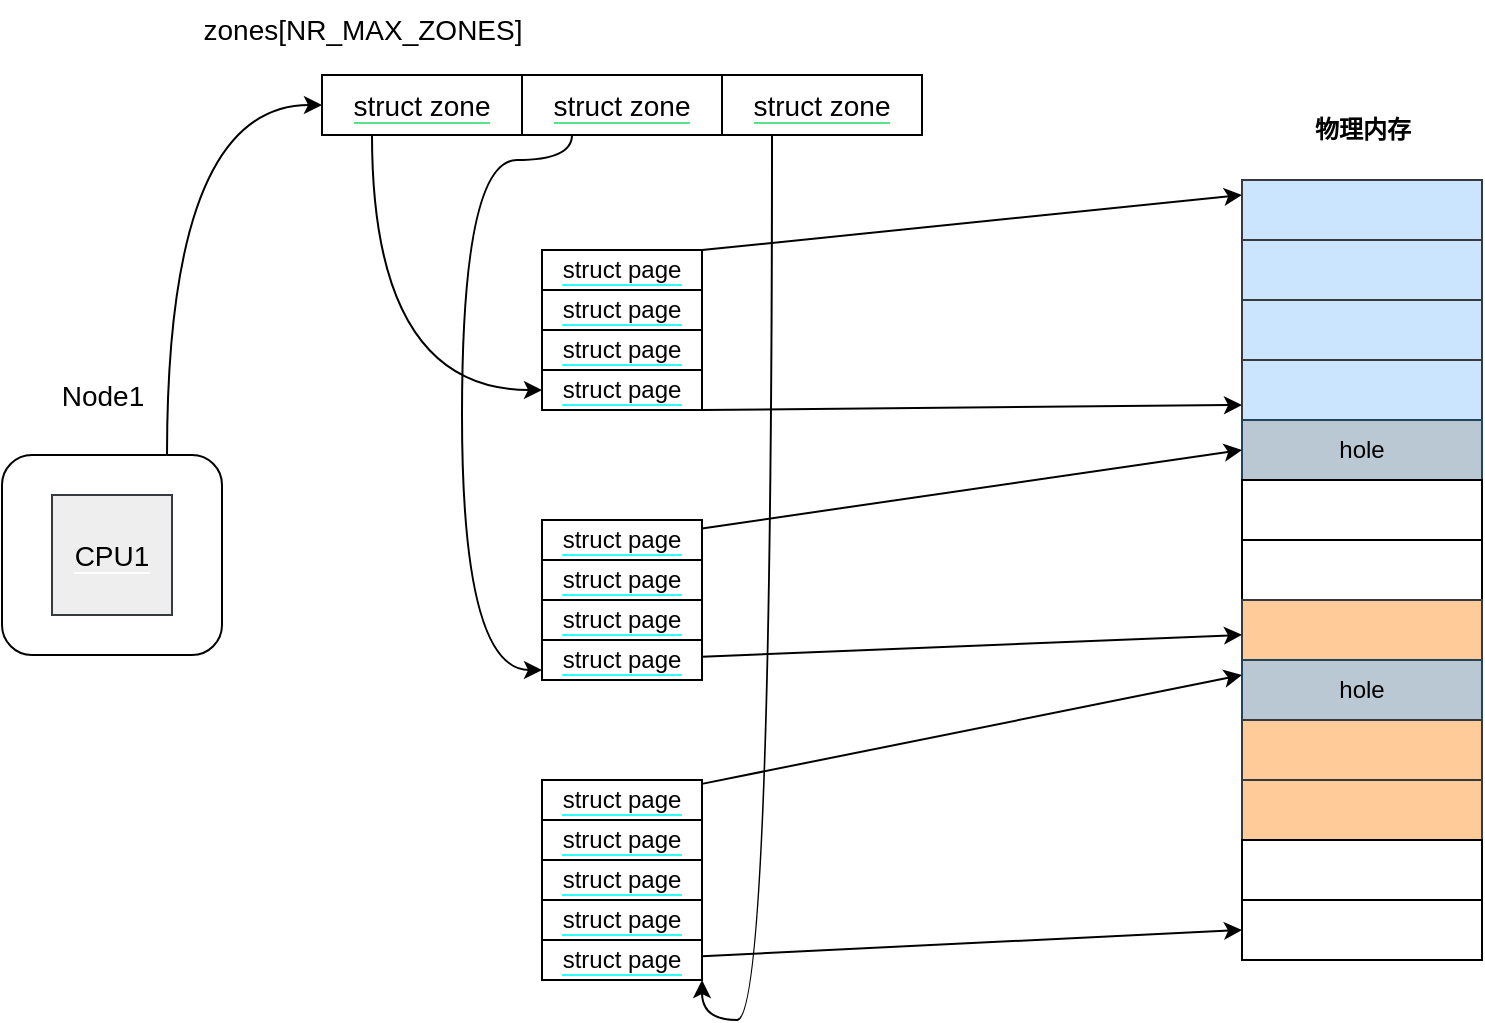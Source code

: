 <mxfile version="20.8.23" type="device"><diagram name="Page-1" id="c7558073-3199-34d8-9f00-42111426c3f3"><mxGraphModel dx="1221" dy="704" grid="1" gridSize="10" guides="1" tooltips="1" connect="1" arrows="1" fold="1" page="1" pageScale="1" pageWidth="826" pageHeight="1169" background="none" math="0" shadow="0"><root><mxCell id="0"/><mxCell id="1" parent="0"/><mxCell id="8m3beTwyRqIR_tZnSEBx-558" value="" style="rounded=0;whiteSpace=wrap;html=1;labelBackgroundColor=#33FFFF;fillColor=#cce5ff;strokeColor=#36393d;" vertex="1" parent="1"><mxGeometry x="680" y="140" width="120" height="30" as="geometry"/></mxCell><mxCell id="8m3beTwyRqIR_tZnSEBx-559" value="" style="rounded=0;whiteSpace=wrap;html=1;labelBackgroundColor=#33FFFF;fillColor=#cce5ff;strokeColor=#36393d;" vertex="1" parent="1"><mxGeometry x="680" y="170" width="120" height="30" as="geometry"/></mxCell><mxCell id="8m3beTwyRqIR_tZnSEBx-560" value="" style="rounded=0;whiteSpace=wrap;html=1;labelBackgroundColor=#33FFFF;fillColor=#cce5ff;strokeColor=#36393d;" vertex="1" parent="1"><mxGeometry x="680" y="200" width="120" height="30" as="geometry"/></mxCell><mxCell id="8m3beTwyRqIR_tZnSEBx-561" value="" style="rounded=0;whiteSpace=wrap;html=1;labelBackgroundColor=#33FFFF;fillColor=#cce5ff;strokeColor=#36393d;" vertex="1" parent="1"><mxGeometry x="680" y="230" width="120" height="30" as="geometry"/></mxCell><mxCell id="8m3beTwyRqIR_tZnSEBx-562" value="hole" style="rounded=0;whiteSpace=wrap;html=1;labelBackgroundColor=none;fillColor=#bac8d3;strokeColor=#23445d;" vertex="1" parent="1"><mxGeometry x="680" y="260" width="120" height="30" as="geometry"/></mxCell><mxCell id="8m3beTwyRqIR_tZnSEBx-563" value="" style="rounded=0;whiteSpace=wrap;html=1;labelBackgroundColor=#33FFFF;" vertex="1" parent="1"><mxGeometry x="680" y="290" width="120" height="30" as="geometry"/></mxCell><mxCell id="8m3beTwyRqIR_tZnSEBx-564" value="" style="rounded=0;whiteSpace=wrap;html=1;labelBackgroundColor=#33FFFF;" vertex="1" parent="1"><mxGeometry x="680" y="320" width="120" height="30" as="geometry"/></mxCell><mxCell id="8m3beTwyRqIR_tZnSEBx-565" value="" style="rounded=0;whiteSpace=wrap;html=1;labelBackgroundColor=#33FFFF;fillColor=#ffcc99;strokeColor=#36393d;" vertex="1" parent="1"><mxGeometry x="680" y="350" width="120" height="30" as="geometry"/></mxCell><mxCell id="8m3beTwyRqIR_tZnSEBx-566" value="hole" style="rounded=0;whiteSpace=wrap;html=1;labelBackgroundColor=#FFFFF;fillColor=#bac8d3;strokeColor=#23445d;" vertex="1" parent="1"><mxGeometry x="680" y="380" width="120" height="30" as="geometry"/></mxCell><mxCell id="8m3beTwyRqIR_tZnSEBx-567" value="" style="rounded=0;whiteSpace=wrap;html=1;labelBackgroundColor=#33FFFF;fillColor=#ffcc99;strokeColor=#36393d;" vertex="1" parent="1"><mxGeometry x="680" y="410" width="120" height="30" as="geometry"/></mxCell><mxCell id="8m3beTwyRqIR_tZnSEBx-568" value="" style="rounded=0;whiteSpace=wrap;html=1;labelBackgroundColor=#33FFFF;fillColor=#ffcc99;strokeColor=#36393d;" vertex="1" parent="1"><mxGeometry x="680" y="440" width="120" height="30" as="geometry"/></mxCell><mxCell id="8m3beTwyRqIR_tZnSEBx-569" value="" style="rounded=0;whiteSpace=wrap;html=1;labelBackgroundColor=#33FFFF;" vertex="1" parent="1"><mxGeometry x="680" y="470" width="120" height="30" as="geometry"/></mxCell><mxCell id="8m3beTwyRqIR_tZnSEBx-570" value="&lt;b&gt;物理内存&lt;/b&gt;" style="text;html=1;align=center;verticalAlign=middle;resizable=0;points=[];autosize=1;strokeColor=none;fillColor=none;" vertex="1" parent="1"><mxGeometry x="705" y="100" width="70" height="30" as="geometry"/></mxCell><mxCell id="8m3beTwyRqIR_tZnSEBx-571" value="" style="rounded=0;whiteSpace=wrap;html=1;labelBackgroundColor=#33FFFF;" vertex="1" parent="1"><mxGeometry x="680" y="500" width="120" height="30" as="geometry"/></mxCell><mxCell id="8m3beTwyRqIR_tZnSEBx-607" style="edgeStyle=orthogonalEdgeStyle;curved=1;orthogonalLoop=1;jettySize=auto;html=1;exitX=0.75;exitY=0;exitDx=0;exitDy=0;entryX=0;entryY=0.5;entryDx=0;entryDy=0;fontSize=14;" edge="1" parent="1" source="8m3beTwyRqIR_tZnSEBx-572" target="8m3beTwyRqIR_tZnSEBx-601"><mxGeometry relative="1" as="geometry"/></mxCell><mxCell id="8m3beTwyRqIR_tZnSEBx-572" value="" style="rounded=1;whiteSpace=wrap;html=1;labelBackgroundColor=none;labelBorderColor=none;fontSize=14;" vertex="1" parent="1"><mxGeometry x="60" y="277.5" width="110" height="100" as="geometry"/></mxCell><mxCell id="8m3beTwyRqIR_tZnSEBx-573" value="&lt;span style=&quot;background-color: rgb(255, 255, 255);&quot;&gt;struct page&lt;/span&gt;" style="rounded=0;whiteSpace=wrap;html=1;labelBackgroundColor=#33FFFF;" vertex="1" parent="1"><mxGeometry x="330" y="175" width="80" height="20" as="geometry"/></mxCell><mxCell id="8m3beTwyRqIR_tZnSEBx-574" value="&lt;span style=&quot;background-color: rgb(255, 255, 255);&quot;&gt;struct page&lt;/span&gt;" style="rounded=0;whiteSpace=wrap;html=1;labelBackgroundColor=#33FFFF;" vertex="1" parent="1"><mxGeometry x="330" y="195" width="80" height="20" as="geometry"/></mxCell><mxCell id="8m3beTwyRqIR_tZnSEBx-575" value="&lt;span style=&quot;background-color: rgb(255, 255, 255);&quot;&gt;struct page&lt;/span&gt;" style="rounded=0;whiteSpace=wrap;html=1;labelBackgroundColor=#33FFFF;" vertex="1" parent="1"><mxGeometry x="330" y="215" width="80" height="20" as="geometry"/></mxCell><mxCell id="8m3beTwyRqIR_tZnSEBx-576" value="&lt;span style=&quot;background-color: rgb(255, 255, 255);&quot;&gt;struct page&lt;/span&gt;" style="rounded=0;whiteSpace=wrap;html=1;labelBackgroundColor=#33FFFF;" vertex="1" parent="1"><mxGeometry x="330" y="235" width="80" height="20" as="geometry"/></mxCell><mxCell id="8m3beTwyRqIR_tZnSEBx-578" value="" style="endArrow=classic;html=1;fontSize=14;curved=1;entryX=0;entryY=0.75;entryDx=0;entryDy=0;exitX=1;exitY=1;exitDx=0;exitDy=0;" edge="1" parent="1" source="8m3beTwyRqIR_tZnSEBx-576" target="8m3beTwyRqIR_tZnSEBx-561"><mxGeometry width="50" height="50" relative="1" as="geometry"><mxPoint x="430" y="150" as="sourcePoint"/><mxPoint x="480" y="100" as="targetPoint"/></mxGeometry></mxCell><mxCell id="8m3beTwyRqIR_tZnSEBx-579" value="" style="endArrow=classic;html=1;fontSize=14;curved=1;entryX=0;entryY=0.25;entryDx=0;entryDy=0;exitX=1;exitY=0;exitDx=0;exitDy=0;" edge="1" parent="1" source="8m3beTwyRqIR_tZnSEBx-573" target="8m3beTwyRqIR_tZnSEBx-558"><mxGeometry width="50" height="50" relative="1" as="geometry"><mxPoint x="430" y="70" as="sourcePoint"/><mxPoint x="480" y="20" as="targetPoint"/></mxGeometry></mxCell><mxCell id="8m3beTwyRqIR_tZnSEBx-589" value="Node1" style="text;html=1;align=center;verticalAlign=middle;resizable=0;points=[];autosize=1;strokeColor=none;fillColor=none;fontSize=14;" vertex="1" parent="1"><mxGeometry x="80" y="232.5" width="60" height="30" as="geometry"/></mxCell><mxCell id="8m3beTwyRqIR_tZnSEBx-590" value="&lt;span style=&quot;background-color: rgb(238, 238, 238);&quot;&gt;CPU1&lt;/span&gt;" style="whiteSpace=wrap;html=1;aspect=fixed;labelBackgroundColor=#FFFFFF;labelBorderColor=none;fontSize=14;fillColor=#eeeeee;strokeColor=#36393d;" vertex="1" parent="1"><mxGeometry x="85" y="297.5" width="60" height="60" as="geometry"/></mxCell><mxCell id="8m3beTwyRqIR_tZnSEBx-631" style="edgeStyle=orthogonalEdgeStyle;curved=1;rounded=0;orthogonalLoop=1;jettySize=auto;html=1;exitX=0.25;exitY=1;exitDx=0;exitDy=0;entryX=0;entryY=0.5;entryDx=0;entryDy=0;fontSize=14;" edge="1" parent="1" source="8m3beTwyRqIR_tZnSEBx-601" target="8m3beTwyRqIR_tZnSEBx-576"><mxGeometry relative="1" as="geometry"/></mxCell><mxCell id="8m3beTwyRqIR_tZnSEBx-601" value="&lt;span style=&quot;background-color: rgb(255, 255, 255);&quot;&gt;struct zone&lt;/span&gt;" style="rounded=0;whiteSpace=wrap;html=1;labelBackgroundColor=#57e389;labelBorderColor=none;fontSize=14;" vertex="1" parent="1"><mxGeometry x="220" y="87.5" width="100" height="30" as="geometry"/></mxCell><mxCell id="8m3beTwyRqIR_tZnSEBx-633" style="edgeStyle=orthogonalEdgeStyle;curved=1;rounded=0;orthogonalLoop=1;jettySize=auto;html=1;exitX=0.25;exitY=1;exitDx=0;exitDy=0;entryX=0;entryY=0.75;entryDx=0;entryDy=0;fontSize=14;" edge="1" parent="1" source="8m3beTwyRqIR_tZnSEBx-604" target="8m3beTwyRqIR_tZnSEBx-614"><mxGeometry relative="1" as="geometry"><Array as="points"><mxPoint x="345" y="130"/><mxPoint x="290" y="130"/><mxPoint x="290" y="385"/></Array></mxGeometry></mxCell><mxCell id="8m3beTwyRqIR_tZnSEBx-604" value="&lt;span style=&quot;background-color: rgb(255, 255, 255);&quot;&gt;struct zone&lt;/span&gt;" style="rounded=0;whiteSpace=wrap;html=1;labelBackgroundColor=#57e389;labelBorderColor=none;fontSize=14;" vertex="1" parent="1"><mxGeometry x="320" y="87.5" width="100" height="30" as="geometry"/></mxCell><mxCell id="8m3beTwyRqIR_tZnSEBx-608" value="zones[NR_MAX_ZONES]" style="text;html=1;align=center;verticalAlign=middle;resizable=0;points=[];autosize=1;strokeColor=none;fillColor=none;fontSize=14;" vertex="1" parent="1"><mxGeometry x="150" y="50" width="180" height="30" as="geometry"/></mxCell><mxCell id="8m3beTwyRqIR_tZnSEBx-634" style="edgeStyle=orthogonalEdgeStyle;curved=1;rounded=0;orthogonalLoop=1;jettySize=auto;html=1;exitX=0.25;exitY=1;exitDx=0;exitDy=0;entryX=1;entryY=1;entryDx=0;entryDy=0;fontSize=14;" edge="1" parent="1" source="8m3beTwyRqIR_tZnSEBx-609" target="8m3beTwyRqIR_tZnSEBx-628"><mxGeometry relative="1" as="geometry"/></mxCell><mxCell id="8m3beTwyRqIR_tZnSEBx-609" value="&lt;span style=&quot;background-color: rgb(255, 255, 255);&quot;&gt;struct zone&lt;/span&gt;" style="rounded=0;whiteSpace=wrap;html=1;labelBackgroundColor=#57e389;labelBorderColor=none;fontSize=14;" vertex="1" parent="1"><mxGeometry x="420" y="87.5" width="100" height="30" as="geometry"/></mxCell><mxCell id="8m3beTwyRqIR_tZnSEBx-621" style="edgeStyle=none;rounded=0;orthogonalLoop=1;jettySize=auto;html=1;entryX=0;entryY=0.5;entryDx=0;entryDy=0;fontSize=14;" edge="1" parent="1" source="8m3beTwyRqIR_tZnSEBx-611" target="8m3beTwyRqIR_tZnSEBx-562"><mxGeometry relative="1" as="geometry"/></mxCell><mxCell id="8m3beTwyRqIR_tZnSEBx-611" value="&lt;span style=&quot;background-color: rgb(255, 255, 255);&quot;&gt;struct page&lt;/span&gt;" style="rounded=0;whiteSpace=wrap;html=1;labelBackgroundColor=#33FFFF;" vertex="1" parent="1"><mxGeometry x="330" y="310" width="80" height="20" as="geometry"/></mxCell><mxCell id="8m3beTwyRqIR_tZnSEBx-612" value="&lt;span style=&quot;background-color: rgb(255, 255, 255);&quot;&gt;struct page&lt;/span&gt;" style="rounded=0;whiteSpace=wrap;html=1;labelBackgroundColor=#33FFFF;" vertex="1" parent="1"><mxGeometry x="330" y="330" width="80" height="20" as="geometry"/></mxCell><mxCell id="8m3beTwyRqIR_tZnSEBx-613" value="&lt;span style=&quot;background-color: rgb(255, 255, 255);&quot;&gt;struct page&lt;/span&gt;" style="rounded=0;whiteSpace=wrap;html=1;labelBackgroundColor=#33FFFF;" vertex="1" parent="1"><mxGeometry x="330" y="350" width="80" height="20" as="geometry"/></mxCell><mxCell id="8m3beTwyRqIR_tZnSEBx-622" style="edgeStyle=none;rounded=0;orthogonalLoop=1;jettySize=auto;html=1;fontSize=14;" edge="1" parent="1" source="8m3beTwyRqIR_tZnSEBx-614" target="8m3beTwyRqIR_tZnSEBx-565"><mxGeometry relative="1" as="geometry"/></mxCell><mxCell id="8m3beTwyRqIR_tZnSEBx-614" value="&lt;span style=&quot;background-color: rgb(255, 255, 255);&quot;&gt;struct page&lt;/span&gt;" style="rounded=0;whiteSpace=wrap;html=1;labelBackgroundColor=#33FFFF;" vertex="1" parent="1"><mxGeometry x="330" y="370" width="80" height="20" as="geometry"/></mxCell><mxCell id="8m3beTwyRqIR_tZnSEBx-627" style="edgeStyle=none;rounded=0;orthogonalLoop=1;jettySize=auto;html=1;entryX=0;entryY=0.25;entryDx=0;entryDy=0;fontSize=14;" edge="1" parent="1" source="8m3beTwyRqIR_tZnSEBx-623" target="8m3beTwyRqIR_tZnSEBx-566"><mxGeometry relative="1" as="geometry"/></mxCell><mxCell id="8m3beTwyRqIR_tZnSEBx-623" value="&lt;span style=&quot;background-color: rgb(255, 255, 255);&quot;&gt;struct page&lt;/span&gt;" style="rounded=0;whiteSpace=wrap;html=1;labelBackgroundColor=#33FFFF;" vertex="1" parent="1"><mxGeometry x="330" y="440" width="80" height="20" as="geometry"/></mxCell><mxCell id="8m3beTwyRqIR_tZnSEBx-624" value="&lt;span style=&quot;background-color: rgb(255, 255, 255);&quot;&gt;struct page&lt;/span&gt;" style="rounded=0;whiteSpace=wrap;html=1;labelBackgroundColor=#33FFFF;" vertex="1" parent="1"><mxGeometry x="330" y="460" width="80" height="20" as="geometry"/></mxCell><mxCell id="8m3beTwyRqIR_tZnSEBx-625" value="&lt;span style=&quot;background-color: rgb(255, 255, 255);&quot;&gt;struct page&lt;/span&gt;" style="rounded=0;whiteSpace=wrap;html=1;labelBackgroundColor=#33FFFF;" vertex="1" parent="1"><mxGeometry x="330" y="480" width="80" height="20" as="geometry"/></mxCell><mxCell id="8m3beTwyRqIR_tZnSEBx-626" value="&lt;span style=&quot;background-color: rgb(255, 255, 255);&quot;&gt;struct page&lt;/span&gt;" style="rounded=0;whiteSpace=wrap;html=1;labelBackgroundColor=#33FFFF;" vertex="1" parent="1"><mxGeometry x="330" y="500" width="80" height="20" as="geometry"/></mxCell><mxCell id="8m3beTwyRqIR_tZnSEBx-629" style="edgeStyle=none;rounded=0;orthogonalLoop=1;jettySize=auto;html=1;entryX=0;entryY=0.5;entryDx=0;entryDy=0;fontSize=14;" edge="1" parent="1" source="8m3beTwyRqIR_tZnSEBx-628" target="8m3beTwyRqIR_tZnSEBx-571"><mxGeometry relative="1" as="geometry"/></mxCell><mxCell id="8m3beTwyRqIR_tZnSEBx-628" value="&lt;span style=&quot;background-color: rgb(255, 255, 255);&quot;&gt;struct page&lt;/span&gt;" style="rounded=0;whiteSpace=wrap;html=1;labelBackgroundColor=#33FFFF;" vertex="1" parent="1"><mxGeometry x="330" y="520" width="80" height="20" as="geometry"/></mxCell></root></mxGraphModel></diagram></mxfile>